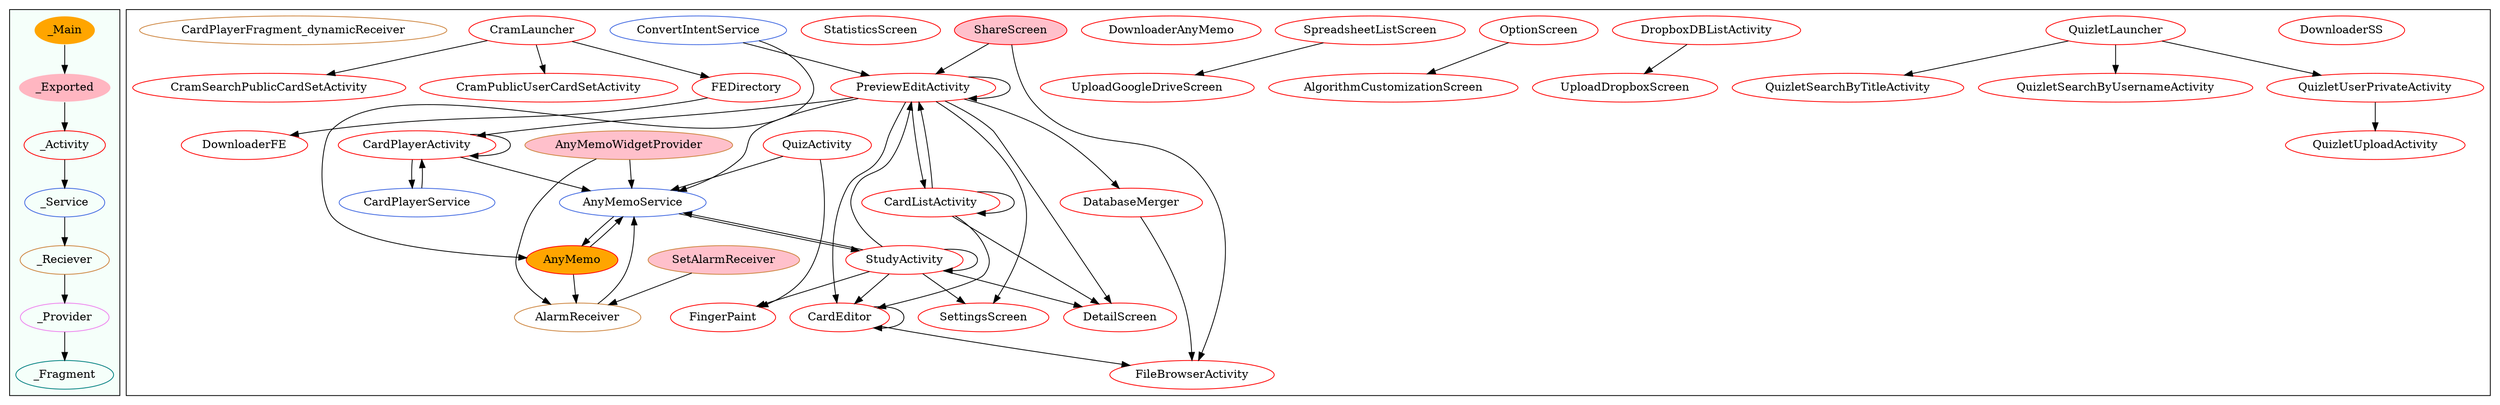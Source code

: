 digraph G {
subgraph cluster_legend{ 
bgcolor=mintcream;
_Activity[color = red];
_Service[color = royalblue];
_Provider[color = violet];
_Reciever[color = peru];
_Fragment[color = teal];
_Main[style=filled, fillcolor=orange, color = mintcream];
_Exported[style=filled, fillcolor=lightpink, color = mintcream];
_Main -> _Exported -> _Activity -> _Service -> _Reciever -> _Provider -> _Fragment; 
}
subgraph cluster_component{ 
DownloaderSS[color = red];
QuizletSearchByTitleActivity[color = red];
FEDirectory[color = red];
PreviewEditActivity[color = red];
CramPublicUserCardSetActivity[color = red];
QuizletLauncher[color = red];
CramSearchPublicCardSetActivity[color = red];
AlgorithmCustomizationScreen[color = red];
CardPlayerActivity[color = red];
UploadDropboxScreen[color = red];
CardListActivity[color = red];
StudyActivity[color = red];
ShareScreen[style=filled, fillcolor=pink, color = red];
AnyMemo[style=filled, fillcolor=orange, color = red];
QuizletSearchByUsernameActivity[color = red];
DropboxDBListActivity[color = red];
DownloaderFE[color = red];
FingerPaint[color = red];
OptionScreen[color = red];
QuizActivity[color = red];
SettingsScreen[color = red];
DatabaseMerger[color = red];
DownloaderAnyMemo[color = red];
SpreadsheetListScreen[color = red];
QuizletUserPrivateActivity[color = red];
StatisticsScreen[color = red];
CramLauncher[color = red];
QuizletUploadActivity[color = red];
DetailScreen[color = red];
CardEditor[color = red];
UploadGoogleDriveScreen[color = red];
FileBrowserActivity[color = red];
ConvertIntentService[color = royalblue];
AnyMemoService[color = royalblue];
CardPlayerService[color = royalblue];
AlarmReceiver[color = peru];
CardPlayerFragment_dynamicReceiver[color = peru];
AnyMemoWidgetProvider[style=filled, fillcolor=pink, color = peru];
SetAlarmReceiver[style=filled, fillcolor=pink, color = peru];
DropboxDBListActivity->UploadDropboxScreen;
AlarmReceiver->AnyMemoService;
OptionScreen->AlgorithmCustomizationScreen;
QuizActivity->FingerPaint;
QuizActivity->AnyMemoService;
DatabaseMerger->FileBrowserActivity;
FEDirectory->DownloaderFE;
AnyMemoWidgetProvider->AnyMemoService;
AnyMemoWidgetProvider->AlarmReceiver;
PreviewEditActivity->PreviewEditActivity;
PreviewEditActivity->DatabaseMerger;
PreviewEditActivity->DetailScreen;
PreviewEditActivity->CardPlayerActivity;
PreviewEditActivity->AnyMemoService;
PreviewEditActivity->CardEditor;
PreviewEditActivity->SettingsScreen;
PreviewEditActivity->CardListActivity;
QuizletLauncher->QuizletUserPrivateActivity;
QuizletLauncher->QuizletSearchByUsernameActivity;
QuizletLauncher->QuizletSearchByTitleActivity;
CardPlayerService->CardPlayerActivity;
SpreadsheetListScreen->UploadGoogleDriveScreen;
QuizletUserPrivateActivity->QuizletUploadActivity;
CramLauncher->CramSearchPublicCardSetActivity;
CramLauncher->CramPublicUserCardSetActivity;
CramLauncher->FEDirectory;
CardPlayerActivity->AnyMemoService;
CardPlayerActivity->CardPlayerService;
CardPlayerActivity->CardPlayerActivity;
ConvertIntentService->AnyMemo;
ConvertIntentService->PreviewEditActivity;
CardEditor->FileBrowserActivity;
CardEditor->CardEditor;
AnyMemoService->AnyMemo;
AnyMemoService->StudyActivity;
CardListActivity->DetailScreen;
CardListActivity->PreviewEditActivity;
CardListActivity->CardEditor;
CardListActivity->CardListActivity;
StudyActivity->StudyActivity;
StudyActivity->FingerPaint;
StudyActivity->PreviewEditActivity;
StudyActivity->SettingsScreen;
StudyActivity->CardEditor;
StudyActivity->DetailScreen;
StudyActivity->AnyMemoService;
SetAlarmReceiver->AlarmReceiver;
ShareScreen->FileBrowserActivity;
ShareScreen->PreviewEditActivity;
AnyMemo->AnyMemoService;
AnyMemo->AlarmReceiver;
}
}
